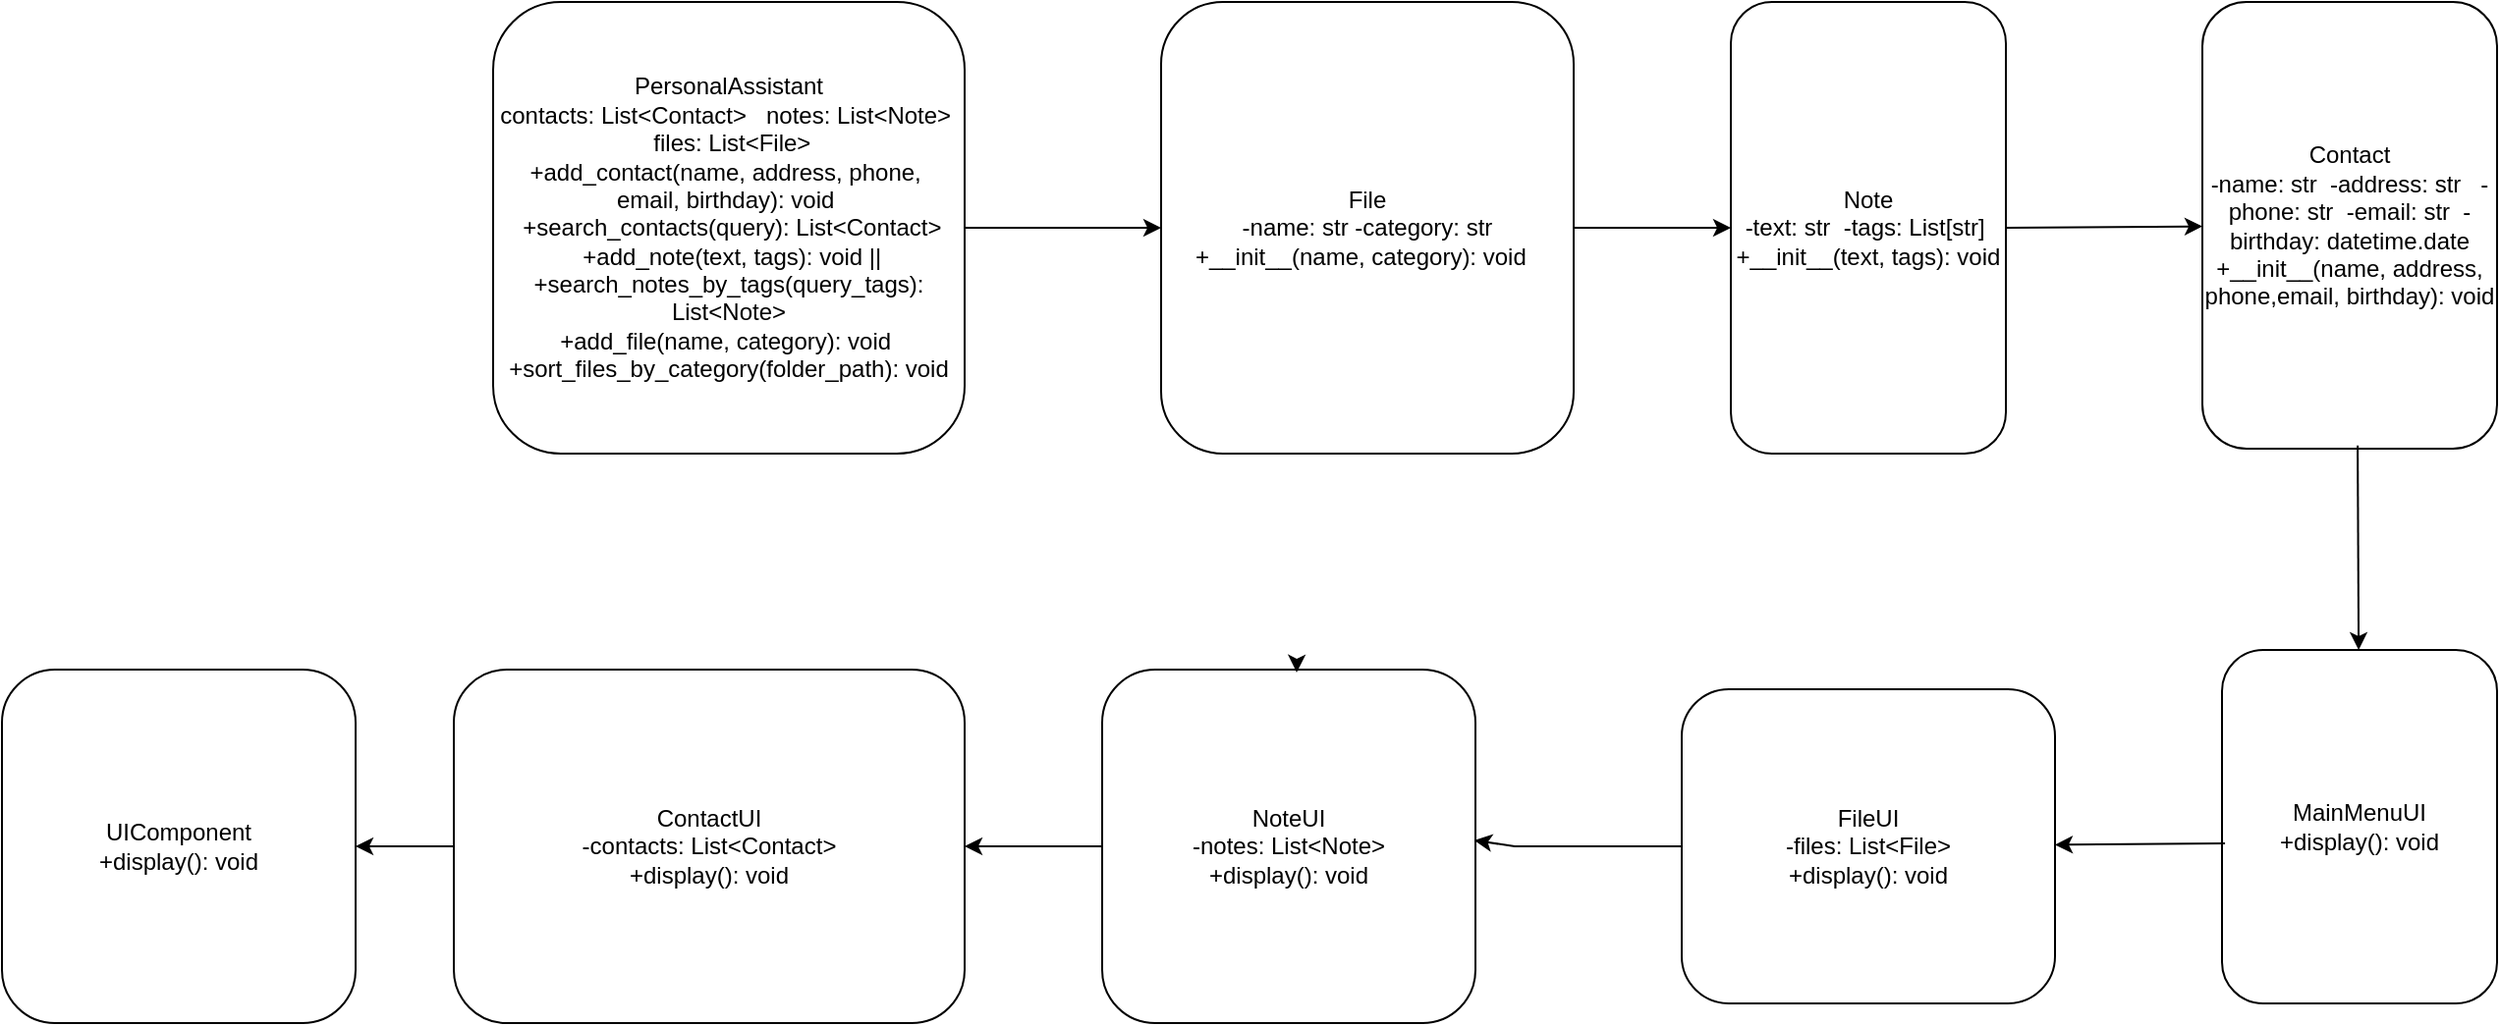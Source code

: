<mxfile version="22.1.17" type="github">
  <diagram name="Page-1" id="3e8102d1-ef87-2e61-34e1-82d9a586fe2e">
    <mxGraphModel dx="1817" dy="390" grid="1" gridSize="10" guides="1" tooltips="1" connect="1" arrows="1" fold="1" page="1" pageScale="1" pageWidth="1100" pageHeight="850" background="none" math="0" shadow="0">
      <root>
        <mxCell id="0" />
        <mxCell id="1" parent="0" />
        <mxCell id="ZnRDwzP7RTwI-JYwExPe-7" value="" style="shape=flexArrow;endArrow=classic;html=1;rounded=0;strokeColor=#FFFFFF;" parent="1" edge="1">
          <mxGeometry width="50" height="50" relative="1" as="geometry">
            <mxPoint x="390" y="480" as="sourcePoint" />
            <mxPoint x="440.131" y="433.224" as="targetPoint" />
            <Array as="points">
              <mxPoint x="420" y="450" />
            </Array>
          </mxGeometry>
        </mxCell>
        <mxCell id="LZEuu_zLPpksMyho3lif-1" value="   PersonalAssistant    &lt;br&gt;contacts: List&amp;lt;Contact&amp;gt;&amp;nbsp; &amp;nbsp;notes: List&amp;lt;Note&amp;gt;&amp;nbsp; &amp;nbsp;files: List&amp;lt;File&amp;gt;&lt;br&gt;+add_contact(name, address, phone,&amp;nbsp;&lt;br&gt;email, birthday): void&amp;nbsp;&lt;br&gt;&amp;nbsp;+search_contacts(query): List&amp;lt;Contact&amp;gt;&lt;br&gt;&amp;nbsp;+add_note(text, tags): void         || +search_notes_by_tags(query_tags): List&amp;lt;Note&amp;gt;&lt;br&gt;+add_file(name, category): void&amp;nbsp;&lt;br&gt;+sort_files_by_category(folder_path): void" style="rounded=1;whiteSpace=wrap;html=1;" vertex="1" parent="1">
          <mxGeometry x="-30" y="210" width="240" height="230" as="geometry" />
        </mxCell>
        <mxCell id="LZEuu_zLPpksMyho3lif-2" value="" style="endArrow=classic;html=1;rounded=0;exitX=1;exitY=0.5;exitDx=0;exitDy=0;" edge="1" parent="1" source="LZEuu_zLPpksMyho3lif-1" target="LZEuu_zLPpksMyho3lif-3">
          <mxGeometry width="50" height="50" relative="1" as="geometry">
            <mxPoint x="520" y="530" as="sourcePoint" />
            <mxPoint x="370" y="390" as="targetPoint" />
          </mxGeometry>
        </mxCell>
        <mxCell id="LZEuu_zLPpksMyho3lif-3" value=" File  &lt;br&gt; -name: str -category: str&lt;br&gt;+__init__(name, category): void &amp;nbsp;" style="rounded=1;whiteSpace=wrap;html=1;" vertex="1" parent="1">
          <mxGeometry x="310" y="210" width="210" height="230" as="geometry" />
        </mxCell>
        <mxCell id="LZEuu_zLPpksMyho3lif-5" value="" style="endArrow=classic;html=1;rounded=0;exitX=1;exitY=0.5;exitDx=0;exitDy=0;entryX=0;entryY=0.5;entryDx=0;entryDy=0;" edge="1" parent="1" source="LZEuu_zLPpksMyho3lif-3" target="LZEuu_zLPpksMyho3lif-7">
          <mxGeometry width="50" height="50" relative="1" as="geometry">
            <mxPoint x="550" y="540" as="sourcePoint" />
            <mxPoint x="580" y="390" as="targetPoint" />
          </mxGeometry>
        </mxCell>
        <mxCell id="LZEuu_zLPpksMyho3lif-7" value=" Note     &lt;br&gt;-text: str&amp;nbsp; -tags: List[str]&amp;nbsp;&lt;br&gt;+__init__(text, tags): void   " style="rounded=1;whiteSpace=wrap;html=1;" vertex="1" parent="1">
          <mxGeometry x="600" y="210" width="140" height="230" as="geometry" />
        </mxCell>
        <mxCell id="LZEuu_zLPpksMyho3lif-9" value="" style="endArrow=classic;html=1;rounded=0;exitX=1;exitY=0.5;exitDx=0;exitDy=0;" edge="1" parent="1" source="LZEuu_zLPpksMyho3lif-7" target="LZEuu_zLPpksMyho3lif-10">
          <mxGeometry width="50" height="50" relative="1" as="geometry">
            <mxPoint x="520" y="330" as="sourcePoint" />
            <mxPoint x="920" y="390" as="targetPoint" />
          </mxGeometry>
        </mxCell>
        <mxCell id="LZEuu_zLPpksMyho3lif-10" value=" Contact &lt;br&gt;-name: str&amp;nbsp; -address: str&amp;nbsp; &amp;nbsp;-phone: str&amp;nbsp; -email: str&amp;nbsp; -birthday: datetime.date&lt;br&gt;+__init__(name, address, phone,email, birthday): void    " style="rounded=1;whiteSpace=wrap;html=1;" vertex="1" parent="1">
          <mxGeometry x="840" y="210" width="150" height="227.5" as="geometry" />
        </mxCell>
        <mxCell id="LZEuu_zLPpksMyho3lif-12" value="" style="endArrow=classic;html=1;rounded=0;exitX=0.527;exitY=0.993;exitDx=0;exitDy=0;exitPerimeter=0;" edge="1" parent="1" source="LZEuu_zLPpksMyho3lif-10" target="LZEuu_zLPpksMyho3lif-13">
          <mxGeometry width="50" height="50" relative="1" as="geometry">
            <mxPoint x="750" y="580" as="sourcePoint" />
            <mxPoint x="920" y="570" as="targetPoint" />
          </mxGeometry>
        </mxCell>
        <mxCell id="LZEuu_zLPpksMyho3lif-13" value=" MainMenuUI  &lt;br&gt;+display(): void" style="rounded=1;whiteSpace=wrap;html=1;" vertex="1" parent="1">
          <mxGeometry x="850" y="540" width="140" height="180" as="geometry" />
        </mxCell>
        <mxCell id="LZEuu_zLPpksMyho3lif-14" value="" style="endArrow=classic;html=1;rounded=0;exitX=0.011;exitY=0.547;exitDx=0;exitDy=0;exitPerimeter=0;" edge="1" parent="1" source="LZEuu_zLPpksMyho3lif-13" target="LZEuu_zLPpksMyho3lif-15">
          <mxGeometry width="50" height="50" relative="1" as="geometry">
            <mxPoint x="750" y="620" as="sourcePoint" />
            <mxPoint x="740" y="640" as="targetPoint" />
          </mxGeometry>
        </mxCell>
        <mxCell id="LZEuu_zLPpksMyho3lif-15" value="  FileUI  &lt;br&gt;-files: List&amp;lt;File&amp;gt; &lt;br&gt;+display(): void" style="rounded=1;whiteSpace=wrap;html=1;" vertex="1" parent="1">
          <mxGeometry x="575" y="560" width="190" height="160" as="geometry" />
        </mxCell>
        <mxCell id="LZEuu_zLPpksMyho3lif-16" value="" style="endArrow=classic;html=1;rounded=0;exitX=0;exitY=0.5;exitDx=0;exitDy=0;entryX=0.997;entryY=0.483;entryDx=0;entryDy=0;entryPerimeter=0;" edge="1" parent="1" source="LZEuu_zLPpksMyho3lif-15" target="LZEuu_zLPpksMyho3lif-17">
          <mxGeometry width="50" height="50" relative="1" as="geometry">
            <mxPoint x="410" y="630" as="sourcePoint" />
            <mxPoint x="480" y="640" as="targetPoint" />
            <Array as="points">
              <mxPoint x="490" y="640" />
            </Array>
          </mxGeometry>
        </mxCell>
        <mxCell id="LZEuu_zLPpksMyho3lif-17" value=" NoteUI&lt;br&gt;-notes: List&amp;lt;Note&amp;gt;&lt;br&gt;+display(): void " style="rounded=1;whiteSpace=wrap;html=1;" vertex="1" parent="1">
          <mxGeometry x="280" y="550" width="190" height="180" as="geometry" />
        </mxCell>
        <mxCell id="LZEuu_zLPpksMyho3lif-18" style="edgeStyle=orthogonalEdgeStyle;rounded=0;orthogonalLoop=1;jettySize=auto;html=1;exitX=0.5;exitY=0;exitDx=0;exitDy=0;entryX=0.521;entryY=0.008;entryDx=0;entryDy=0;entryPerimeter=0;" edge="1" parent="1" source="LZEuu_zLPpksMyho3lif-17" target="LZEuu_zLPpksMyho3lif-17">
          <mxGeometry relative="1" as="geometry" />
        </mxCell>
        <mxCell id="LZEuu_zLPpksMyho3lif-19" value="" style="endArrow=classic;html=1;rounded=0;exitX=0;exitY=0.5;exitDx=0;exitDy=0;" edge="1" parent="1" source="LZEuu_zLPpksMyho3lif-17" target="LZEuu_zLPpksMyho3lif-20">
          <mxGeometry width="50" height="50" relative="1" as="geometry">
            <mxPoint x="410" y="580" as="sourcePoint" />
            <mxPoint x="200" y="640" as="targetPoint" />
          </mxGeometry>
        </mxCell>
        <mxCell id="LZEuu_zLPpksMyho3lif-20" value=" ContactUI &lt;br&gt;-contacts: List&amp;lt;Contact&amp;gt;&lt;br&gt;+display(): void " style="rounded=1;whiteSpace=wrap;html=1;" vertex="1" parent="1">
          <mxGeometry x="-50" y="550" width="260" height="180" as="geometry" />
        </mxCell>
        <mxCell id="LZEuu_zLPpksMyho3lif-21" value="" style="endArrow=classic;html=1;rounded=0;exitX=0;exitY=0.5;exitDx=0;exitDy=0;" edge="1" parent="1" source="LZEuu_zLPpksMyho3lif-20" target="LZEuu_zLPpksMyho3lif-22">
          <mxGeometry width="50" height="50" relative="1" as="geometry">
            <mxPoint x="-70" y="640" as="sourcePoint" />
            <mxPoint x="-160" y="640" as="targetPoint" />
          </mxGeometry>
        </mxCell>
        <mxCell id="LZEuu_zLPpksMyho3lif-22" value="UIComponent&lt;br&gt;+display(): void " style="rounded=1;whiteSpace=wrap;html=1;" vertex="1" parent="1">
          <mxGeometry x="-280" y="550" width="180" height="180" as="geometry" />
        </mxCell>
      </root>
    </mxGraphModel>
  </diagram>
</mxfile>
